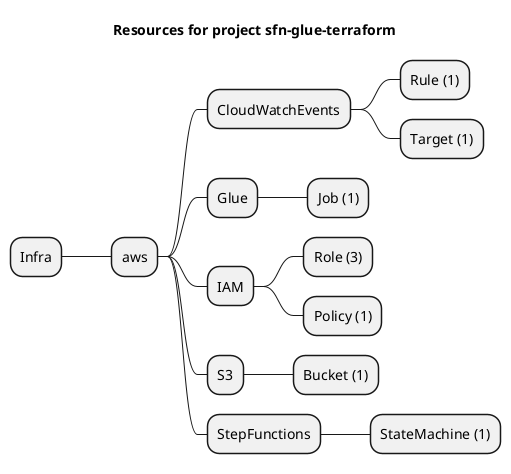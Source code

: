 @startmindmap
title Resources for project sfn-glue-terraform
skinparam monochrome true
+ Infra
++ aws
+++ CloudWatchEvents
++++ Rule (1)
++++ Target (1)
+++ Glue
++++ Job (1)
+++ IAM
++++ Role (3)
++++ Policy (1)
+++ S3
++++ Bucket (1)
+++ StepFunctions
++++ StateMachine (1)
@endmindmap